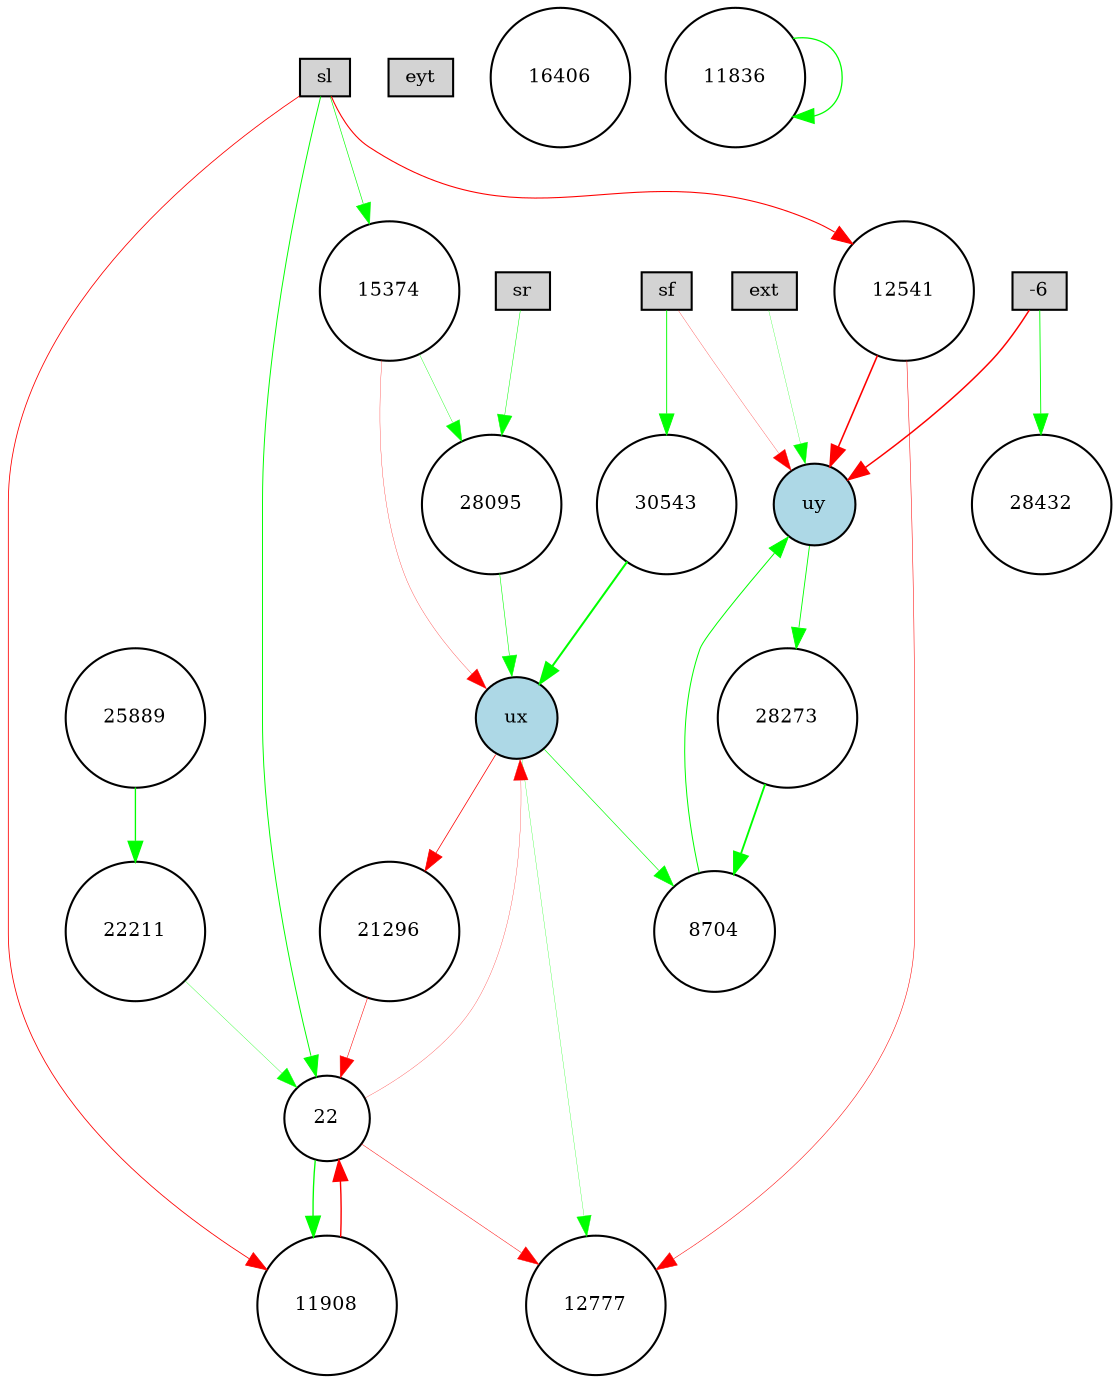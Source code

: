 digraph {
	node [fontsize=9 height=0.2 shape=circle width=0.2]
	ext [fillcolor=lightgray shape=box style=filled]
	eyt [fillcolor=lightgray shape=box style=filled]
	sf [fillcolor=lightgray shape=box style=filled]
	sl [fillcolor=lightgray shape=box style=filled]
	sr [fillcolor=lightgray shape=box style=filled]
	-6 [fillcolor=lightgray shape=box style=filled]
	ux [fillcolor=lightblue style=filled]
	uy [fillcolor=lightblue style=filled]
	25889 [fillcolor=white style=filled]
	22211 [fillcolor=white style=filled]
	11908 [fillcolor=white style=filled]
	8704 [fillcolor=white style=filled]
	12777 [fillcolor=white style=filled]
	15374 [fillcolor=white style=filled]
	30543 [fillcolor=white style=filled]
	21296 [fillcolor=white style=filled]
	28273 [fillcolor=white style=filled]
	28432 [fillcolor=white style=filled]
	22 [fillcolor=white style=filled]
	16406 [fillcolor=white style=filled]
	11836 [fillcolor=white style=filled]
	12541 [fillcolor=white style=filled]
	28095 [fillcolor=white style=filled]
	15374 -> 28095 [color=green penwidth=0.18626062795119325 style=solid]
	21296 -> 22 [color=red penwidth=0.2535293545358933 style=solid]
	15374 -> ux [color=red penwidth=0.14167282857722202 style=solid]
	ux -> 12777 [color=green penwidth=0.14151740636334403 style=solid]
	ext -> uy [color=green penwidth=0.13379404553727203 style=solid]
	22211 -> 22 [color=green penwidth=0.1648412305274649 style=solid]
	22 -> 11908 [color=green penwidth=0.6413008235491802 style=solid]
	11836 -> 11836 [color=green penwidth=0.6153576196110088 style=solid]
	uy -> 28273 [color=green penwidth=0.4237854032393519 style=solid]
	sl -> 15374 [color=green penwidth=0.30893698939949477 style=solid]
	ux -> 8704 [color=green penwidth=0.31525108318149814 style=solid]
	-6 -> uy [color=red penwidth=0.7109126359060433 style=solid]
	sl -> 12541 [color=red penwidth=0.5170281783453181 style=solid]
	12541 -> 12777 [color=red penwidth=0.2516953038082739 style=solid]
	28273 -> 8704 [color=green penwidth=0.9056194421785339 style=solid]
	12541 -> uy [color=red penwidth=0.7583427852534127 style=solid]
	sl -> 11908 [color=red penwidth=0.39895722378046616 style=solid]
	sr -> 28095 [color=green penwidth=0.23525278061281907 style=solid]
	28095 -> ux [color=green penwidth=0.2707999522260131 style=solid]
	22 -> ux [color=red penwidth=0.13020848643590785 style=solid]
	8704 -> uy [color=green penwidth=0.4787961308979318 style=solid]
	25889 -> 22211 [color=green penwidth=0.6331748101827307 style=solid]
	30543 -> ux [color=green penwidth=0.9759749257568252 style=solid]
	sl -> 22 [color=green penwidth=0.46762788848756043 style=solid]
	22 -> 12777 [color=red penwidth=0.22699822480393264 style=solid]
	ux -> 21296 [color=red penwidth=0.358226499908752 style=solid]
	sf -> uy [color=red penwidth=0.13026382326135305 style=solid]
	-6 -> 28432 [color=green penwidth=0.42785383391760523 style=solid]
	sf -> 30543 [color=green penwidth=0.45197832463396215 style=solid]
	11908 -> 22 [color=red penwidth=0.673986932534613 style=solid]
}

